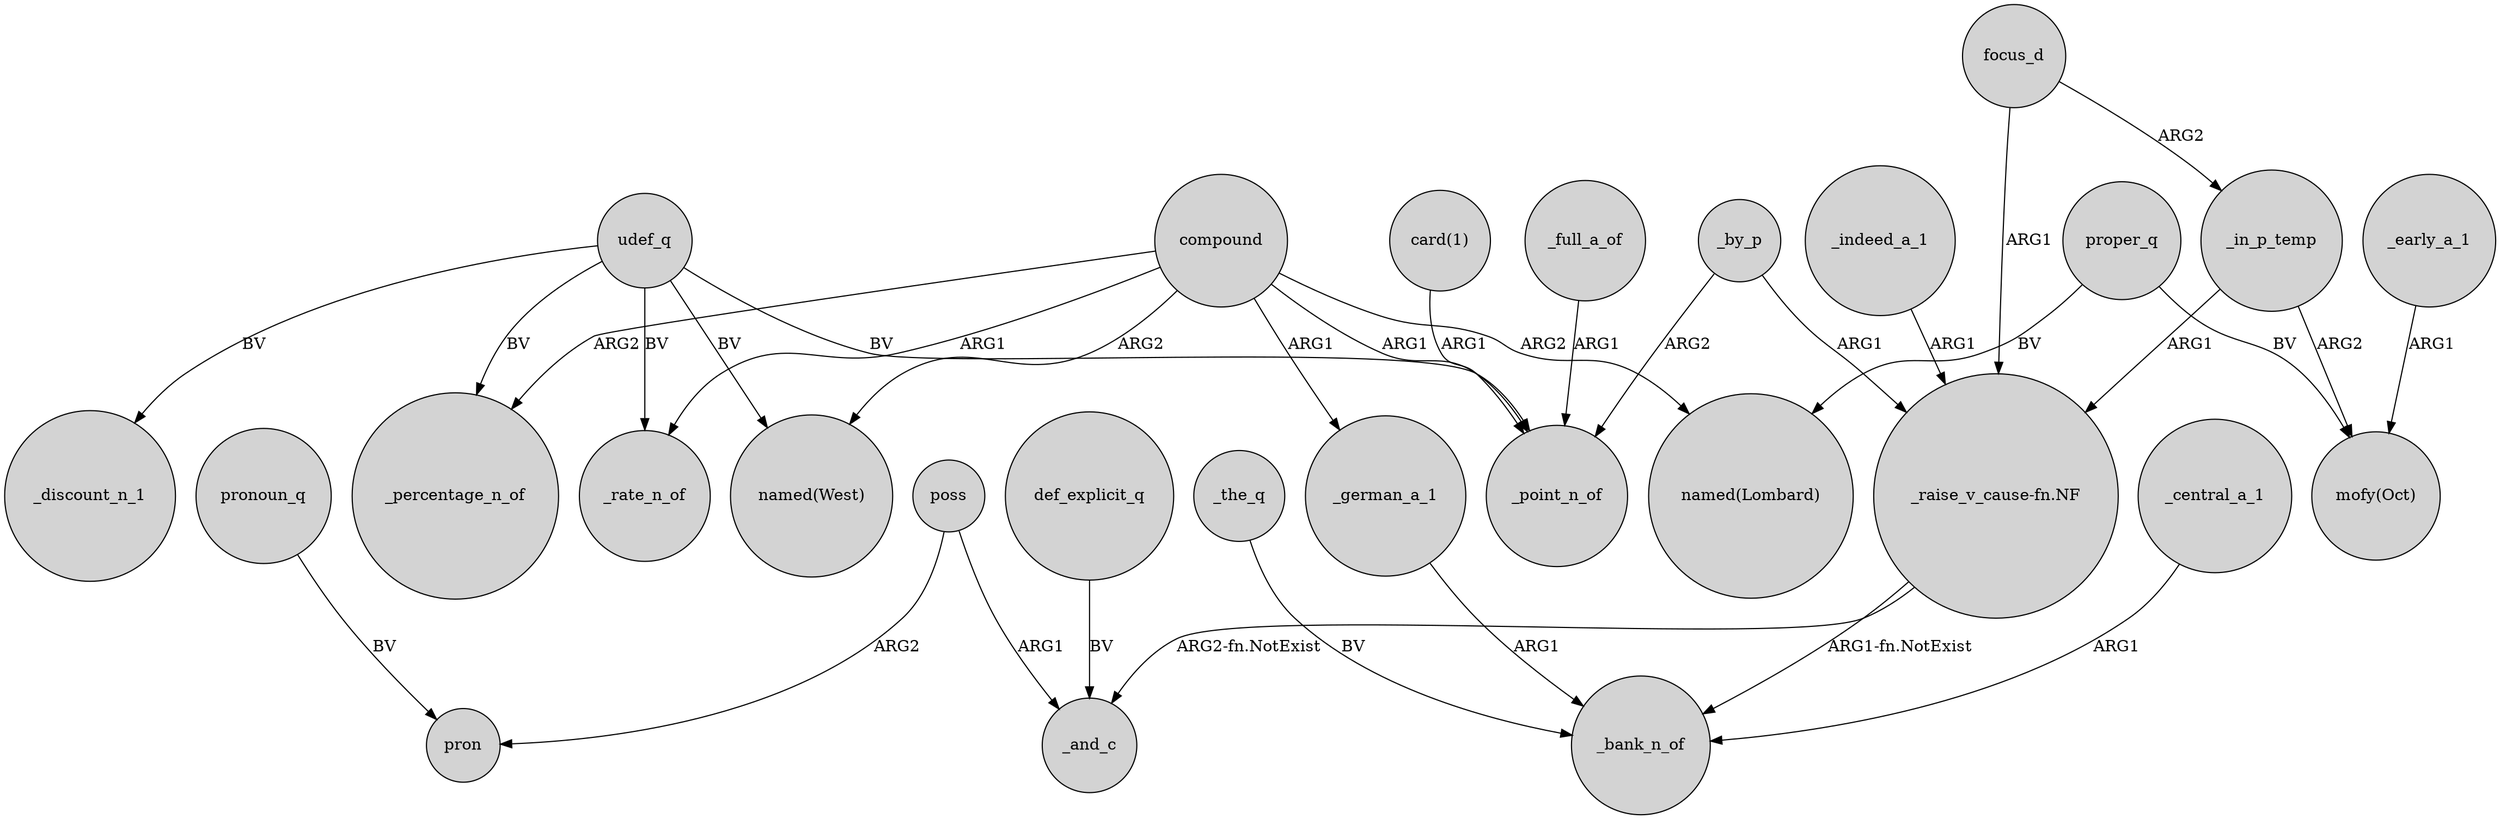 digraph {
	node [shape=circle style=filled]
	compound -> "named(West)" [label=ARG2]
	focus_d -> _in_p_temp [label=ARG2]
	poss -> pron [label=ARG2]
	poss -> _and_c [label=ARG1]
	def_explicit_q -> _and_c [label=BV]
	compound -> _percentage_n_of [label=ARG2]
	compound -> _rate_n_of [label=ARG1]
	_by_p -> _point_n_of [label=ARG2]
	focus_d -> "_raise_v_cause-fn.NF" [label=ARG1]
	_in_p_temp -> "mofy(Oct)" [label=ARG2]
	_full_a_of -> _point_n_of [label=ARG1]
	proper_q -> "mofy(Oct)" [label=BV]
	udef_q -> _rate_n_of [label=BV]
	udef_q -> _discount_n_1 [label=BV]
	pronoun_q -> pron [label=BV]
	compound -> _point_n_of [label=ARG1]
	_the_q -> _bank_n_of [label=BV]
	_central_a_1 -> _bank_n_of [label=ARG1]
	_german_a_1 -> _bank_n_of [label=ARG1]
	_indeed_a_1 -> "_raise_v_cause-fn.NF" [label=ARG1]
	"_raise_v_cause-fn.NF" -> _bank_n_of [label="ARG1-fn.NotExist"]
	udef_q -> "named(West)" [label=BV]
	_by_p -> "_raise_v_cause-fn.NF" [label=ARG1]
	"card(1)" -> _point_n_of [label=ARG1]
	udef_q -> _percentage_n_of [label=BV]
	"_raise_v_cause-fn.NF" -> _and_c [label="ARG2-fn.NotExist"]
	_early_a_1 -> "mofy(Oct)" [label=ARG1]
	proper_q -> "named(Lombard)" [label=BV]
	compound -> "named(Lombard)" [label=ARG2]
	_in_p_temp -> "_raise_v_cause-fn.NF" [label=ARG1]
	udef_q -> _point_n_of [label=BV]
	compound -> _german_a_1 [label=ARG1]
}
